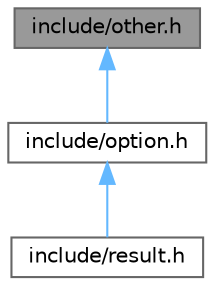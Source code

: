 digraph "include/other.h"
{
 // LATEX_PDF_SIZE
  bgcolor="transparent";
  edge [fontname=Helvetica,fontsize=10,labelfontname=Helvetica,labelfontsize=10];
  node [fontname=Helvetica,fontsize=10,shape=box,height=0.2,width=0.4];
  Node1 [id="Node000001",label="include/other.h",height=0.2,width=0.4,color="gray40", fillcolor="grey60", style="filled", fontcolor="black",tooltip="Some helpful types."];
  Node1 -> Node2 [id="edge1_Node000001_Node000002",dir="back",color="steelblue1",style="solid",tooltip=" "];
  Node2 [id="Node000002",label="include/option.h",height=0.2,width=0.4,color="grey40", fillcolor="white", style="filled",URL="$option_8h.html",tooltip="Option type.Result is a type that represents either value or nothing."];
  Node2 -> Node3 [id="edge2_Node000002_Node000003",dir="back",color="steelblue1",style="solid",tooltip=" "];
  Node3 [id="Node000003",label="include/result.h",height=0.2,width=0.4,color="grey40", fillcolor="white", style="filled",URL="$result_8h.html",tooltip="Result type.Result is a type that represents either success (ok) or failure (err)."];
}
